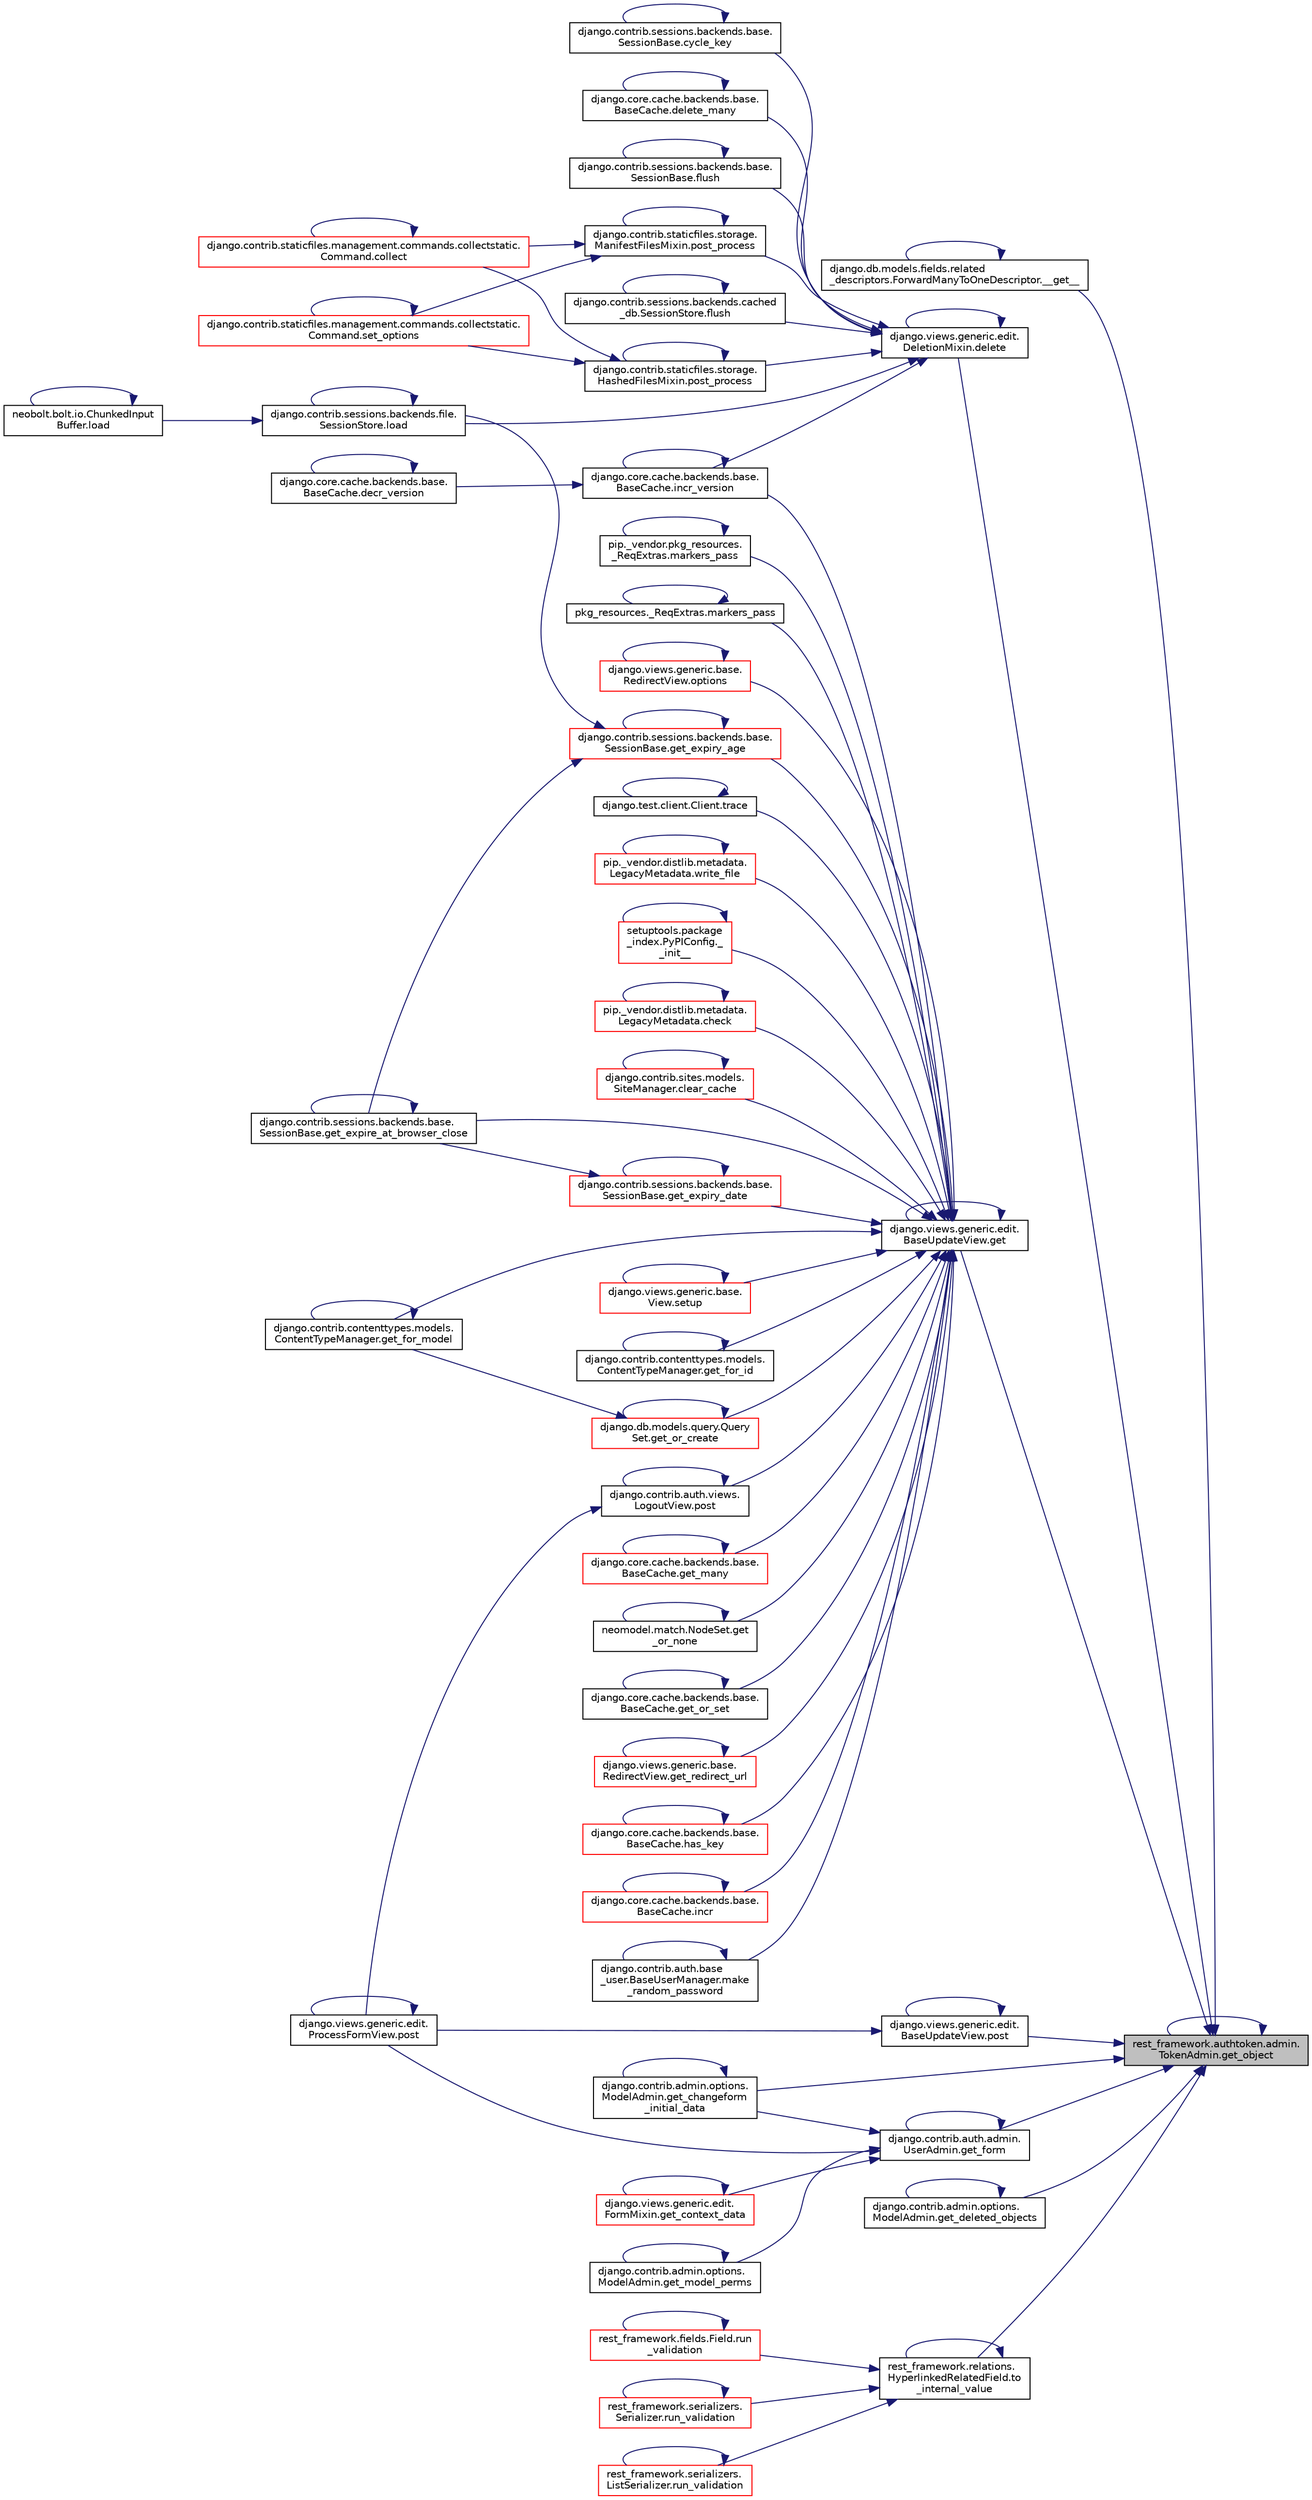 digraph "rest_framework.authtoken.admin.TokenAdmin.get_object"
{
 // LATEX_PDF_SIZE
  edge [fontname="Helvetica",fontsize="10",labelfontname="Helvetica",labelfontsize="10"];
  node [fontname="Helvetica",fontsize="10",shape=record];
  rankdir="RL";
  Node1 [label="rest_framework.authtoken.admin.\lTokenAdmin.get_object",height=0.2,width=0.4,color="black", fillcolor="grey75", style="filled", fontcolor="black",tooltip=" "];
  Node1 -> Node2 [dir="back",color="midnightblue",fontsize="10",style="solid",fontname="Helvetica"];
  Node2 [label="django.db.models.fields.related\l_descriptors.ForwardManyToOneDescriptor.__get__",height=0.2,width=0.4,color="black", fillcolor="white", style="filled",URL="$d8/d45/classdjango_1_1db_1_1models_1_1fields_1_1related__descriptors_1_1_forward_many_to_one_descriptor.html#a00a5fdcd5751fe1e27eff22d686c5dca",tooltip=" "];
  Node2 -> Node2 [dir="back",color="midnightblue",fontsize="10",style="solid",fontname="Helvetica"];
  Node1 -> Node3 [dir="back",color="midnightblue",fontsize="10",style="solid",fontname="Helvetica"];
  Node3 [label="django.views.generic.edit.\lDeletionMixin.delete",height=0.2,width=0.4,color="black", fillcolor="white", style="filled",URL="$d3/d92/classdjango_1_1views_1_1generic_1_1edit_1_1_deletion_mixin.html#a51f105c6c7ad7f026a85bc9fbc68488d",tooltip=" "];
  Node3 -> Node4 [dir="back",color="midnightblue",fontsize="10",style="solid",fontname="Helvetica"];
  Node4 [label="django.contrib.sessions.backends.base.\lSessionBase.cycle_key",height=0.2,width=0.4,color="black", fillcolor="white", style="filled",URL="$d1/d6e/classdjango_1_1contrib_1_1sessions_1_1backends_1_1base_1_1_session_base.html#a977116d62a4d058eae187121b1304d33",tooltip=" "];
  Node4 -> Node4 [dir="back",color="midnightblue",fontsize="10",style="solid",fontname="Helvetica"];
  Node3 -> Node3 [dir="back",color="midnightblue",fontsize="10",style="solid",fontname="Helvetica"];
  Node3 -> Node5 [dir="back",color="midnightblue",fontsize="10",style="solid",fontname="Helvetica"];
  Node5 [label="django.core.cache.backends.base.\lBaseCache.delete_many",height=0.2,width=0.4,color="black", fillcolor="white", style="filled",URL="$d0/d87/classdjango_1_1core_1_1cache_1_1backends_1_1base_1_1_base_cache.html#a16233d8e2aeaa99d2e4fb2c775e5edc4",tooltip=" "];
  Node5 -> Node5 [dir="back",color="midnightblue",fontsize="10",style="solid",fontname="Helvetica"];
  Node3 -> Node6 [dir="back",color="midnightblue",fontsize="10",style="solid",fontname="Helvetica"];
  Node6 [label="django.contrib.sessions.backends.base.\lSessionBase.flush",height=0.2,width=0.4,color="black", fillcolor="white", style="filled",URL="$d1/d6e/classdjango_1_1contrib_1_1sessions_1_1backends_1_1base_1_1_session_base.html#a18ac051ff0ed681bdbd2f19fcc90e0f7",tooltip=" "];
  Node6 -> Node6 [dir="back",color="midnightblue",fontsize="10",style="solid",fontname="Helvetica"];
  Node3 -> Node7 [dir="back",color="midnightblue",fontsize="10",style="solid",fontname="Helvetica"];
  Node7 [label="django.contrib.sessions.backends.cached\l_db.SessionStore.flush",height=0.2,width=0.4,color="black", fillcolor="white", style="filled",URL="$d9/dd2/classdjango_1_1contrib_1_1sessions_1_1backends_1_1cached__db_1_1_session_store.html#a689a0a07d929dd4e1dd252d82104a655",tooltip=" "];
  Node7 -> Node7 [dir="back",color="midnightblue",fontsize="10",style="solid",fontname="Helvetica"];
  Node3 -> Node8 [dir="back",color="midnightblue",fontsize="10",style="solid",fontname="Helvetica"];
  Node8 [label="django.core.cache.backends.base.\lBaseCache.incr_version",height=0.2,width=0.4,color="black", fillcolor="white", style="filled",URL="$d0/d87/classdjango_1_1core_1_1cache_1_1backends_1_1base_1_1_base_cache.html#a7a826f8907f55918ab540fa8026aa927",tooltip=" "];
  Node8 -> Node9 [dir="back",color="midnightblue",fontsize="10",style="solid",fontname="Helvetica"];
  Node9 [label="django.core.cache.backends.base.\lBaseCache.decr_version",height=0.2,width=0.4,color="black", fillcolor="white", style="filled",URL="$d0/d87/classdjango_1_1core_1_1cache_1_1backends_1_1base_1_1_base_cache.html#a7e740e1a37f0f671d09cfc5cf16d5f44",tooltip=" "];
  Node9 -> Node9 [dir="back",color="midnightblue",fontsize="10",style="solid",fontname="Helvetica"];
  Node8 -> Node8 [dir="back",color="midnightblue",fontsize="10",style="solid",fontname="Helvetica"];
  Node3 -> Node10 [dir="back",color="midnightblue",fontsize="10",style="solid",fontname="Helvetica"];
  Node10 [label="django.contrib.sessions.backends.file.\lSessionStore.load",height=0.2,width=0.4,color="black", fillcolor="white", style="filled",URL="$dc/dba/classdjango_1_1contrib_1_1sessions_1_1backends_1_1file_1_1_session_store.html#ae9d0410b8f413875b25556b8dc5b1ed1",tooltip=" "];
  Node10 -> Node10 [dir="back",color="midnightblue",fontsize="10",style="solid",fontname="Helvetica"];
  Node10 -> Node11 [dir="back",color="midnightblue",fontsize="10",style="solid",fontname="Helvetica"];
  Node11 [label="neobolt.bolt.io.ChunkedInput\lBuffer.load",height=0.2,width=0.4,color="black", fillcolor="white", style="filled",URL="$da/de1/classneobolt_1_1bolt_1_1io_1_1_chunked_input_buffer.html#a6ef71adf656c14e8ed2229284fc1e7fe",tooltip=" "];
  Node11 -> Node11 [dir="back",color="midnightblue",fontsize="10",style="solid",fontname="Helvetica"];
  Node3 -> Node12 [dir="back",color="midnightblue",fontsize="10",style="solid",fontname="Helvetica"];
  Node12 [label="django.contrib.staticfiles.storage.\lManifestFilesMixin.post_process",height=0.2,width=0.4,color="black", fillcolor="white", style="filled",URL="$da/d7f/classdjango_1_1contrib_1_1staticfiles_1_1storage_1_1_manifest_files_mixin.html#a42f4129be9ee4e0913941dc481910ee8",tooltip=" "];
  Node12 -> Node13 [dir="back",color="midnightblue",fontsize="10",style="solid",fontname="Helvetica"];
  Node13 [label="django.contrib.staticfiles.management.commands.collectstatic.\lCommand.collect",height=0.2,width=0.4,color="red", fillcolor="white", style="filled",URL="$d8/df6/classdjango_1_1contrib_1_1staticfiles_1_1management_1_1commands_1_1collectstatic_1_1_command.html#aba77c58b072adfba7d601f87dbb8d127",tooltip=" "];
  Node13 -> Node13 [dir="back",color="midnightblue",fontsize="10",style="solid",fontname="Helvetica"];
  Node12 -> Node12 [dir="back",color="midnightblue",fontsize="10",style="solid",fontname="Helvetica"];
  Node12 -> Node220 [dir="back",color="midnightblue",fontsize="10",style="solid",fontname="Helvetica"];
  Node220 [label="django.contrib.staticfiles.management.commands.collectstatic.\lCommand.set_options",height=0.2,width=0.4,color="red", fillcolor="white", style="filled",URL="$d8/df6/classdjango_1_1contrib_1_1staticfiles_1_1management_1_1commands_1_1collectstatic_1_1_command.html#aeea3ec13d3e5f93e38feb3eeff67379f",tooltip=" "];
  Node220 -> Node220 [dir="back",color="midnightblue",fontsize="10",style="solid",fontname="Helvetica"];
  Node3 -> Node342 [dir="back",color="midnightblue",fontsize="10",style="solid",fontname="Helvetica"];
  Node342 [label="django.contrib.staticfiles.storage.\lHashedFilesMixin.post_process",height=0.2,width=0.4,color="black", fillcolor="white", style="filled",URL="$d4/d59/classdjango_1_1contrib_1_1staticfiles_1_1storage_1_1_hashed_files_mixin.html#a99f51abb7c872ff46c85f296e8bbf68a",tooltip=" "];
  Node342 -> Node13 [dir="back",color="midnightblue",fontsize="10",style="solid",fontname="Helvetica"];
  Node342 -> Node342 [dir="back",color="midnightblue",fontsize="10",style="solid",fontname="Helvetica"];
  Node342 -> Node220 [dir="back",color="midnightblue",fontsize="10",style="solid",fontname="Helvetica"];
  Node1 -> Node349 [dir="back",color="midnightblue",fontsize="10",style="solid",fontname="Helvetica"];
  Node349 [label="django.views.generic.edit.\lBaseUpdateView.get",height=0.2,width=0.4,color="black", fillcolor="white", style="filled",URL="$dc/d05/classdjango_1_1views_1_1generic_1_1edit_1_1_base_update_view.html#a25a7b8d986440ffbc8dcc5f140f0dbf9",tooltip=" "];
  Node349 -> Node202 [dir="back",color="midnightblue",fontsize="10",style="solid",fontname="Helvetica"];
  Node202 [label="setuptools.package\l_index.PyPIConfig._\l_init__",height=0.2,width=0.4,color="red", fillcolor="white", style="filled",URL="$d3/d47/classsetuptools_1_1package__index_1_1_py_p_i_config.html#a32593240a32dc851f55b82f1abebbc86",tooltip=" "];
  Node202 -> Node202 [dir="back",color="midnightblue",fontsize="10",style="solid",fontname="Helvetica"];
  Node349 -> Node203 [dir="back",color="midnightblue",fontsize="10",style="solid",fontname="Helvetica"];
  Node203 [label="pip._vendor.distlib.metadata.\lLegacyMetadata.check",height=0.2,width=0.4,color="red", fillcolor="white", style="filled",URL="$d3/dc5/classpip_1_1__vendor_1_1distlib_1_1metadata_1_1_legacy_metadata.html#a28132a5947764193c9e166d3fe8281c9",tooltip=" "];
  Node203 -> Node203 [dir="back",color="midnightblue",fontsize="10",style="solid",fontname="Helvetica"];
  Node349 -> Node207 [dir="back",color="midnightblue",fontsize="10",style="solid",fontname="Helvetica"];
  Node207 [label="django.contrib.sites.models.\lSiteManager.clear_cache",height=0.2,width=0.4,color="red", fillcolor="white", style="filled",URL="$d9/d9e/classdjango_1_1contrib_1_1sites_1_1models_1_1_site_manager.html#add1b963e98668e941563915da7a3c99f",tooltip=" "];
  Node207 -> Node207 [dir="back",color="midnightblue",fontsize="10",style="solid",fontname="Helvetica"];
  Node349 -> Node349 [dir="back",color="midnightblue",fontsize="10",style="solid",fontname="Helvetica"];
  Node349 -> Node280 [dir="back",color="midnightblue",fontsize="10",style="solid",fontname="Helvetica"];
  Node280 [label="django.contrib.sessions.backends.base.\lSessionBase.get_expire_at_browser_close",height=0.2,width=0.4,color="black", fillcolor="white", style="filled",URL="$d1/d6e/classdjango_1_1contrib_1_1sessions_1_1backends_1_1base_1_1_session_base.html#a53cce514e32abb9c710682373753d834",tooltip=" "];
  Node280 -> Node280 [dir="back",color="midnightblue",fontsize="10",style="solid",fontname="Helvetica"];
  Node349 -> Node281 [dir="back",color="midnightblue",fontsize="10",style="solid",fontname="Helvetica"];
  Node281 [label="django.contrib.sessions.backends.base.\lSessionBase.get_expiry_age",height=0.2,width=0.4,color="red", fillcolor="white", style="filled",URL="$d1/d6e/classdjango_1_1contrib_1_1sessions_1_1backends_1_1base_1_1_session_base.html#a95ec4d724ae34aa019240c8463d73f54",tooltip=" "];
  Node281 -> Node280 [dir="back",color="midnightblue",fontsize="10",style="solid",fontname="Helvetica"];
  Node281 -> Node281 [dir="back",color="midnightblue",fontsize="10",style="solid",fontname="Helvetica"];
  Node281 -> Node10 [dir="back",color="midnightblue",fontsize="10",style="solid",fontname="Helvetica"];
  Node349 -> Node282 [dir="back",color="midnightblue",fontsize="10",style="solid",fontname="Helvetica"];
  Node282 [label="django.contrib.sessions.backends.base.\lSessionBase.get_expiry_date",height=0.2,width=0.4,color="red", fillcolor="white", style="filled",URL="$d1/d6e/classdjango_1_1contrib_1_1sessions_1_1backends_1_1base_1_1_session_base.html#ad8a87e303d015be27940f941d02ab850",tooltip=" "];
  Node282 -> Node280 [dir="back",color="midnightblue",fontsize="10",style="solid",fontname="Helvetica"];
  Node282 -> Node282 [dir="back",color="midnightblue",fontsize="10",style="solid",fontname="Helvetica"];
  Node349 -> Node284 [dir="back",color="midnightblue",fontsize="10",style="solid",fontname="Helvetica"];
  Node284 [label="django.contrib.contenttypes.models.\lContentTypeManager.get_for_id",height=0.2,width=0.4,color="black", fillcolor="white", style="filled",URL="$d0/dbc/classdjango_1_1contrib_1_1contenttypes_1_1models_1_1_content_type_manager.html#a77e45a678787e583675e13f9a4d05b31",tooltip=" "];
  Node284 -> Node284 [dir="back",color="midnightblue",fontsize="10",style="solid",fontname="Helvetica"];
  Node349 -> Node258 [dir="back",color="midnightblue",fontsize="10",style="solid",fontname="Helvetica"];
  Node258 [label="django.contrib.contenttypes.models.\lContentTypeManager.get_for_model",height=0.2,width=0.4,color="black", fillcolor="white", style="filled",URL="$d0/dbc/classdjango_1_1contrib_1_1contenttypes_1_1models_1_1_content_type_manager.html#a31597c87e55555c8ea39c68d3507ab88",tooltip=" "];
  Node258 -> Node258 [dir="back",color="midnightblue",fontsize="10",style="solid",fontname="Helvetica"];
  Node349 -> Node285 [dir="back",color="midnightblue",fontsize="10",style="solid",fontname="Helvetica"];
  Node285 [label="django.core.cache.backends.base.\lBaseCache.get_many",height=0.2,width=0.4,color="red", fillcolor="white", style="filled",URL="$d0/d87/classdjango_1_1core_1_1cache_1_1backends_1_1base_1_1_base_cache.html#a0e332cc4d03beebd8cacc10376423a72",tooltip=" "];
  Node285 -> Node285 [dir="back",color="midnightblue",fontsize="10",style="solid",fontname="Helvetica"];
  Node349 -> Node257 [dir="back",color="midnightblue",fontsize="10",style="solid",fontname="Helvetica"];
  Node257 [label="django.db.models.query.Query\lSet.get_or_create",height=0.2,width=0.4,color="red", fillcolor="white", style="filled",URL="$dd/d94/classdjango_1_1db_1_1models_1_1query_1_1_query_set.html#a23c2bb1d92b9ee67ce72ac2bb34cfef2",tooltip=" "];
  Node257 -> Node258 [dir="back",color="midnightblue",fontsize="10",style="solid",fontname="Helvetica"];
  Node257 -> Node257 [dir="back",color="midnightblue",fontsize="10",style="solid",fontname="Helvetica"];
  Node349 -> Node287 [dir="back",color="midnightblue",fontsize="10",style="solid",fontname="Helvetica"];
  Node287 [label="neomodel.match.NodeSet.get\l_or_none",height=0.2,width=0.4,color="black", fillcolor="white", style="filled",URL="$d8/de5/classneomodel_1_1match_1_1_node_set.html#acdc7f93ca0afcae84edb855e302b1091",tooltip=" "];
  Node287 -> Node287 [dir="back",color="midnightblue",fontsize="10",style="solid",fontname="Helvetica"];
  Node349 -> Node86 [dir="back",color="midnightblue",fontsize="10",style="solid",fontname="Helvetica"];
  Node86 [label="django.core.cache.backends.base.\lBaseCache.get_or_set",height=0.2,width=0.4,color="black", fillcolor="white", style="filled",URL="$d0/d87/classdjango_1_1core_1_1cache_1_1backends_1_1base_1_1_base_cache.html#ab8fb6d32aa82d027f181414df0f562b3",tooltip=" "];
  Node86 -> Node86 [dir="back",color="midnightblue",fontsize="10",style="solid",fontname="Helvetica"];
  Node349 -> Node288 [dir="back",color="midnightblue",fontsize="10",style="solid",fontname="Helvetica"];
  Node288 [label="django.views.generic.base.\lRedirectView.get_redirect_url",height=0.2,width=0.4,color="red", fillcolor="white", style="filled",URL="$dd/dec/classdjango_1_1views_1_1generic_1_1base_1_1_redirect_view.html#a85ffe8d60d5ef6e330995fdaf6330929",tooltip=" "];
  Node288 -> Node288 [dir="back",color="midnightblue",fontsize="10",style="solid",fontname="Helvetica"];
  Node349 -> Node293 [dir="back",color="midnightblue",fontsize="10",style="solid",fontname="Helvetica"];
  Node293 [label="django.core.cache.backends.base.\lBaseCache.has_key",height=0.2,width=0.4,color="red", fillcolor="white", style="filled",URL="$d0/d87/classdjango_1_1core_1_1cache_1_1backends_1_1base_1_1_base_cache.html#a2b96ade0a2a3859f2cbadc0cb6fd1aeb",tooltip=" "];
  Node293 -> Node293 [dir="back",color="midnightblue",fontsize="10",style="solid",fontname="Helvetica"];
  Node349 -> Node294 [dir="back",color="midnightblue",fontsize="10",style="solid",fontname="Helvetica"];
  Node294 [label="django.core.cache.backends.base.\lBaseCache.incr",height=0.2,width=0.4,color="red", fillcolor="white", style="filled",URL="$d0/d87/classdjango_1_1core_1_1cache_1_1backends_1_1base_1_1_base_cache.html#a4d4a4265fe3c3556c3531ed902380595",tooltip=" "];
  Node294 -> Node294 [dir="back",color="midnightblue",fontsize="10",style="solid",fontname="Helvetica"];
  Node349 -> Node8 [dir="back",color="midnightblue",fontsize="10",style="solid",fontname="Helvetica"];
  Node349 -> Node296 [dir="back",color="midnightblue",fontsize="10",style="solid",fontname="Helvetica"];
  Node296 [label="django.contrib.auth.base\l_user.BaseUserManager.make\l_random_password",height=0.2,width=0.4,color="black", fillcolor="white", style="filled",URL="$df/d26/classdjango_1_1contrib_1_1auth_1_1base__user_1_1_base_user_manager.html#afc9a6db1973fae4566941386188c02a0",tooltip=" "];
  Node296 -> Node296 [dir="back",color="midnightblue",fontsize="10",style="solid",fontname="Helvetica"];
  Node349 -> Node297 [dir="back",color="midnightblue",fontsize="10",style="solid",fontname="Helvetica"];
  Node297 [label="pip._vendor.pkg_resources.\l_ReqExtras.markers_pass",height=0.2,width=0.4,color="black", fillcolor="white", style="filled",URL="$d9/dd5/classpip_1_1__vendor_1_1pkg__resources_1_1___req_extras.html#a1b0256ec9bc9da2aac912b35898fda5f",tooltip=" "];
  Node297 -> Node297 [dir="back",color="midnightblue",fontsize="10",style="solid",fontname="Helvetica"];
  Node349 -> Node298 [dir="back",color="midnightblue",fontsize="10",style="solid",fontname="Helvetica"];
  Node298 [label="pkg_resources._ReqExtras.markers_pass",height=0.2,width=0.4,color="black", fillcolor="white", style="filled",URL="$d9/d9f/classpkg__resources_1_1___req_extras.html#a435242531f1af2132de48679c5edf3c7",tooltip=" "];
  Node298 -> Node298 [dir="back",color="midnightblue",fontsize="10",style="solid",fontname="Helvetica"];
  Node349 -> Node299 [dir="back",color="midnightblue",fontsize="10",style="solid",fontname="Helvetica"];
  Node299 [label="django.views.generic.base.\lRedirectView.options",height=0.2,width=0.4,color="red", fillcolor="white", style="filled",URL="$dd/dec/classdjango_1_1views_1_1generic_1_1base_1_1_redirect_view.html#a3d98c40d0ae00664fd5789503f4554a3",tooltip=" "];
  Node299 -> Node299 [dir="back",color="midnightblue",fontsize="10",style="solid",fontname="Helvetica"];
  Node349 -> Node318 [dir="back",color="midnightblue",fontsize="10",style="solid",fontname="Helvetica"];
  Node318 [label="django.contrib.auth.views.\lLogoutView.post",height=0.2,width=0.4,color="black", fillcolor="white", style="filled",URL="$d5/d9b/classdjango_1_1contrib_1_1auth_1_1views_1_1_logout_view.html#a9da96b3ccbed8b74a4e94d958029ac35",tooltip=" "];
  Node318 -> Node318 [dir="back",color="midnightblue",fontsize="10",style="solid",fontname="Helvetica"];
  Node318 -> Node291 [dir="back",color="midnightblue",fontsize="10",style="solid",fontname="Helvetica"];
  Node291 [label="django.views.generic.edit.\lProcessFormView.post",height=0.2,width=0.4,color="black", fillcolor="white", style="filled",URL="$d1/d13/classdjango_1_1views_1_1generic_1_1edit_1_1_process_form_view.html#ab816695bc1e6677bc07ce473851547bb",tooltip=" "];
  Node291 -> Node291 [dir="back",color="midnightblue",fontsize="10",style="solid",fontname="Helvetica"];
  Node349 -> Node319 [dir="back",color="midnightblue",fontsize="10",style="solid",fontname="Helvetica"];
  Node319 [label="django.views.generic.base.\lView.setup",height=0.2,width=0.4,color="red", fillcolor="white", style="filled",URL="$d0/ddc/classdjango_1_1views_1_1generic_1_1base_1_1_view.html#ade0979d381c13961351443c4dbc40975",tooltip=" "];
  Node319 -> Node319 [dir="back",color="midnightblue",fontsize="10",style="solid",fontname="Helvetica"];
  Node349 -> Node321 [dir="back",color="midnightblue",fontsize="10",style="solid",fontname="Helvetica"];
  Node321 [label="django.test.client.Client.trace",height=0.2,width=0.4,color="black", fillcolor="white", style="filled",URL="$d2/d2e/classdjango_1_1test_1_1client_1_1_client.html#a29d49ac4b15a62fcca77fa29cc7bf1ac",tooltip=" "];
  Node321 -> Node321 [dir="back",color="midnightblue",fontsize="10",style="solid",fontname="Helvetica"];
  Node349 -> Node322 [dir="back",color="midnightblue",fontsize="10",style="solid",fontname="Helvetica"];
  Node322 [label="pip._vendor.distlib.metadata.\lLegacyMetadata.write_file",height=0.2,width=0.4,color="red", fillcolor="white", style="filled",URL="$d3/dc5/classpip_1_1__vendor_1_1distlib_1_1metadata_1_1_legacy_metadata.html#aa033975ed8087aaf281be90f828a4faa",tooltip=" "];
  Node322 -> Node322 [dir="back",color="midnightblue",fontsize="10",style="solid",fontname="Helvetica"];
  Node1 -> Node350 [dir="back",color="midnightblue",fontsize="10",style="solid",fontname="Helvetica"];
  Node350 [label="django.contrib.admin.options.\lModelAdmin.get_changeform\l_initial_data",height=0.2,width=0.4,color="black", fillcolor="white", style="filled",URL="$d5/d05/classdjango_1_1contrib_1_1admin_1_1options_1_1_model_admin.html#a0a240a707ea381d1b8ec1579f8955fb7",tooltip=" "];
  Node350 -> Node350 [dir="back",color="midnightblue",fontsize="10",style="solid",fontname="Helvetica"];
  Node1 -> Node351 [dir="back",color="midnightblue",fontsize="10",style="solid",fontname="Helvetica"];
  Node351 [label="django.contrib.admin.options.\lModelAdmin.get_deleted_objects",height=0.2,width=0.4,color="black", fillcolor="white", style="filled",URL="$d5/d05/classdjango_1_1contrib_1_1admin_1_1options_1_1_model_admin.html#a4877a3cf067df66ce015e5fa410dc343",tooltip=" "];
  Node351 -> Node351 [dir="back",color="midnightblue",fontsize="10",style="solid",fontname="Helvetica"];
  Node1 -> Node352 [dir="back",color="midnightblue",fontsize="10",style="solid",fontname="Helvetica"];
  Node352 [label="django.contrib.auth.admin.\lUserAdmin.get_form",height=0.2,width=0.4,color="black", fillcolor="white", style="filled",URL="$de/d3c/classdjango_1_1contrib_1_1auth_1_1admin_1_1_user_admin.html#a30a0a369e3f81b055b79cf3961971466",tooltip=" "];
  Node352 -> Node350 [dir="back",color="midnightblue",fontsize="10",style="solid",fontname="Helvetica"];
  Node352 -> Node353 [dir="back",color="midnightblue",fontsize="10",style="solid",fontname="Helvetica"];
  Node353 [label="django.views.generic.edit.\lFormMixin.get_context_data",height=0.2,width=0.4,color="red", fillcolor="white", style="filled",URL="$df/d6a/classdjango_1_1views_1_1generic_1_1edit_1_1_form_mixin.html#a255005d366a84c6e9cb8558c5591a182",tooltip=" "];
  Node353 -> Node353 [dir="back",color="midnightblue",fontsize="10",style="solid",fontname="Helvetica"];
  Node352 -> Node352 [dir="back",color="midnightblue",fontsize="10",style="solid",fontname="Helvetica"];
  Node352 -> Node354 [dir="back",color="midnightblue",fontsize="10",style="solid",fontname="Helvetica"];
  Node354 [label="django.contrib.admin.options.\lModelAdmin.get_model_perms",height=0.2,width=0.4,color="black", fillcolor="white", style="filled",URL="$d5/d05/classdjango_1_1contrib_1_1admin_1_1options_1_1_model_admin.html#a8367954850e2693afe42cf730ef76aff",tooltip=" "];
  Node354 -> Node354 [dir="back",color="midnightblue",fontsize="10",style="solid",fontname="Helvetica"];
  Node352 -> Node291 [dir="back",color="midnightblue",fontsize="10",style="solid",fontname="Helvetica"];
  Node1 -> Node1 [dir="back",color="midnightblue",fontsize="10",style="solid",fontname="Helvetica"];
  Node1 -> Node355 [dir="back",color="midnightblue",fontsize="10",style="solid",fontname="Helvetica"];
  Node355 [label="django.views.generic.edit.\lBaseUpdateView.post",height=0.2,width=0.4,color="black", fillcolor="white", style="filled",URL="$dc/d05/classdjango_1_1views_1_1generic_1_1edit_1_1_base_update_view.html#a2147923a1e67e00c94f2882ec1b3bf55",tooltip=" "];
  Node355 -> Node291 [dir="back",color="midnightblue",fontsize="10",style="solid",fontname="Helvetica"];
  Node355 -> Node355 [dir="back",color="midnightblue",fontsize="10",style="solid",fontname="Helvetica"];
  Node1 -> Node356 [dir="back",color="midnightblue",fontsize="10",style="solid",fontname="Helvetica"];
  Node356 [label="rest_framework.relations.\lHyperlinkedRelatedField.to\l_internal_value",height=0.2,width=0.4,color="black", fillcolor="white", style="filled",URL="$d1/d10/classrest__framework_1_1relations_1_1_hyperlinked_related_field.html#ad440816f795da9c240990bbb69957ea5",tooltip=" "];
  Node356 -> Node357 [dir="back",color="midnightblue",fontsize="10",style="solid",fontname="Helvetica"];
  Node357 [label="rest_framework.fields.Field.run\l_validation",height=0.2,width=0.4,color="red", fillcolor="white", style="filled",URL="$d9/d53/classrest__framework_1_1fields_1_1_field.html#a0d839e2f6f6cabb5a6cdc7c27a03f306",tooltip=" "];
  Node357 -> Node357 [dir="back",color="midnightblue",fontsize="10",style="solid",fontname="Helvetica"];
  Node356 -> Node361 [dir="back",color="midnightblue",fontsize="10",style="solid",fontname="Helvetica"];
  Node361 [label="rest_framework.serializers.\lSerializer.run_validation",height=0.2,width=0.4,color="red", fillcolor="white", style="filled",URL="$de/daf/classrest__framework_1_1serializers_1_1_serializer.html#a4ba93749a73234e807f686e27e44f641",tooltip=" "];
  Node361 -> Node361 [dir="back",color="midnightblue",fontsize="10",style="solid",fontname="Helvetica"];
  Node356 -> Node362 [dir="back",color="midnightblue",fontsize="10",style="solid",fontname="Helvetica"];
  Node362 [label="rest_framework.serializers.\lListSerializer.run_validation",height=0.2,width=0.4,color="red", fillcolor="white", style="filled",URL="$d9/dee/classrest__framework_1_1serializers_1_1_list_serializer.html#a76cb05211ed1c5441dc50ccbde70a315",tooltip=" "];
  Node362 -> Node362 [dir="back",color="midnightblue",fontsize="10",style="solid",fontname="Helvetica"];
  Node356 -> Node356 [dir="back",color="midnightblue",fontsize="10",style="solid",fontname="Helvetica"];
}
